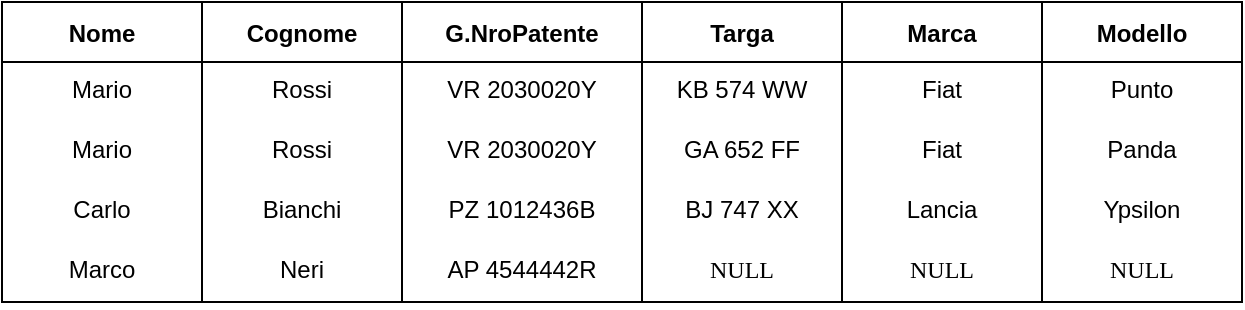 <mxfile version="20.7.4" type="device"><diagram id="n2tzChIhWR2wru7YtLmf" name="Pagina-1"><mxGraphModel dx="819" dy="482" grid="1" gridSize="10" guides="1" tooltips="1" connect="1" arrows="1" fold="1" page="1" pageScale="1" pageWidth="1169" pageHeight="827" math="0" shadow="0"><root><mxCell id="0"/><mxCell id="1" parent="0"/><mxCell id="PKQ20t5gl7po0gBwH-ja-161" value="Nome" style="swimlane;startSize=30;fontStyle=1" parent="1" vertex="1"><mxGeometry x="40" y="80" width="100" height="150" as="geometry"/></mxCell><mxCell id="PKQ20t5gl7po0gBwH-ja-162" value="Mario" style="text;strokeColor=none;fillColor=none;spacingLeft=4;spacingRight=4;overflow=hidden;rotatable=0;points=[[0,0.5],[1,0.5]];portConstraint=eastwest;fontSize=12;align=center;" parent="PKQ20t5gl7po0gBwH-ja-161" vertex="1"><mxGeometry y="30" width="100" height="30" as="geometry"/></mxCell><mxCell id="PKQ20t5gl7po0gBwH-ja-163" value="Mario" style="text;strokeColor=none;fillColor=none;spacingLeft=4;spacingRight=4;overflow=hidden;rotatable=0;points=[[0,0.5],[1,0.5]];portConstraint=eastwest;fontSize=12;align=center;" parent="PKQ20t5gl7po0gBwH-ja-161" vertex="1"><mxGeometry y="60" width="100" height="30" as="geometry"/></mxCell><mxCell id="PKQ20t5gl7po0gBwH-ja-165" value="Carlo" style="text;strokeColor=none;fillColor=none;spacingLeft=4;spacingRight=4;overflow=hidden;rotatable=0;points=[[0,0.5],[1,0.5]];portConstraint=eastwest;fontSize=12;align=center;" parent="PKQ20t5gl7po0gBwH-ja-161" vertex="1"><mxGeometry y="90" width="100" height="30" as="geometry"/></mxCell><mxCell id="PKQ20t5gl7po0gBwH-ja-166" value="Marco" style="text;strokeColor=none;fillColor=none;spacingLeft=4;spacingRight=4;overflow=hidden;rotatable=0;points=[[0,0.5],[1,0.5]];portConstraint=eastwest;fontSize=12;align=center;" parent="PKQ20t5gl7po0gBwH-ja-161" vertex="1"><mxGeometry y="120" width="100" height="30" as="geometry"/></mxCell><mxCell id="PKQ20t5gl7po0gBwH-ja-179" value="G.NroPatente" style="swimlane;startSize=30;fontStyle=1" parent="1" vertex="1"><mxGeometry x="240" y="80" width="120" height="150" as="geometry"/></mxCell><mxCell id="PKQ20t5gl7po0gBwH-ja-180" value="VR 2030020Y" style="text;strokeColor=none;fillColor=none;spacingLeft=4;spacingRight=4;overflow=hidden;rotatable=0;points=[[0,0.5],[1,0.5]];portConstraint=eastwest;fontSize=12;align=center;" parent="PKQ20t5gl7po0gBwH-ja-179" vertex="1"><mxGeometry y="30" width="120" height="30" as="geometry"/></mxCell><mxCell id="PKQ20t5gl7po0gBwH-ja-222" value="VR 2030020Y" style="text;strokeColor=none;fillColor=none;spacingLeft=4;spacingRight=4;overflow=hidden;rotatable=0;points=[[0,0.5],[1,0.5]];portConstraint=eastwest;fontSize=12;align=center;" parent="PKQ20t5gl7po0gBwH-ja-179" vertex="1"><mxGeometry y="60" width="120" height="30" as="geometry"/></mxCell><mxCell id="PKQ20t5gl7po0gBwH-ja-223" value="PZ 1012436B" style="text;strokeColor=none;fillColor=none;spacingLeft=4;spacingRight=4;overflow=hidden;rotatable=0;points=[[0,0.5],[1,0.5]];portConstraint=eastwest;fontSize=12;align=center;" parent="PKQ20t5gl7po0gBwH-ja-179" vertex="1"><mxGeometry y="90" width="120" height="30" as="geometry"/></mxCell><mxCell id="PKQ20t5gl7po0gBwH-ja-224" value="AP 4544442R" style="text;strokeColor=none;fillColor=none;spacingLeft=4;spacingRight=4;overflow=hidden;rotatable=0;points=[[0,0.5],[1,0.5]];portConstraint=eastwest;fontSize=12;align=center;" parent="PKQ20t5gl7po0gBwH-ja-179" vertex="1"><mxGeometry y="120" width="120" height="30" as="geometry"/></mxCell><mxCell id="tePDY9cB7B8-ewXlKzno-25" value="Cognome" style="swimlane;startSize=30;fontStyle=1" vertex="1" parent="1"><mxGeometry x="140" y="80" width="100" height="150" as="geometry"/></mxCell><mxCell id="tePDY9cB7B8-ewXlKzno-26" value="Rossi" style="text;strokeColor=none;fillColor=none;spacingLeft=4;spacingRight=4;overflow=hidden;rotatable=0;points=[[0,0.5],[1,0.5]];portConstraint=eastwest;fontSize=12;align=center;" vertex="1" parent="tePDY9cB7B8-ewXlKzno-25"><mxGeometry y="30" width="100" height="30" as="geometry"/></mxCell><mxCell id="tePDY9cB7B8-ewXlKzno-27" value="Rossi" style="text;strokeColor=none;fillColor=none;spacingLeft=4;spacingRight=4;overflow=hidden;rotatable=0;points=[[0,0.5],[1,0.5]];portConstraint=eastwest;fontSize=12;align=center;" vertex="1" parent="tePDY9cB7B8-ewXlKzno-25"><mxGeometry y="60" width="100" height="30" as="geometry"/></mxCell><mxCell id="tePDY9cB7B8-ewXlKzno-28" value="Bianchi" style="text;strokeColor=none;fillColor=none;spacingLeft=4;spacingRight=4;overflow=hidden;rotatable=0;points=[[0,0.5],[1,0.5]];portConstraint=eastwest;fontSize=12;align=center;" vertex="1" parent="tePDY9cB7B8-ewXlKzno-25"><mxGeometry y="90" width="100" height="30" as="geometry"/></mxCell><mxCell id="tePDY9cB7B8-ewXlKzno-29" value="Neri" style="text;strokeColor=none;fillColor=none;spacingLeft=4;spacingRight=4;overflow=hidden;rotatable=0;points=[[0,0.5],[1,0.5]];portConstraint=eastwest;fontSize=12;align=center;" vertex="1" parent="tePDY9cB7B8-ewXlKzno-25"><mxGeometry y="120" width="100" height="30" as="geometry"/></mxCell><mxCell id="tePDY9cB7B8-ewXlKzno-30" value="Targa" style="swimlane;startSize=30;fontStyle=1" vertex="1" parent="1"><mxGeometry x="360" y="80" width="100" height="150" as="geometry"/></mxCell><mxCell id="tePDY9cB7B8-ewXlKzno-31" value="KB 574 WW" style="text;strokeColor=none;fillColor=none;spacingLeft=4;spacingRight=4;overflow=hidden;rotatable=0;points=[[0,0.5],[1,0.5]];portConstraint=eastwest;fontSize=12;align=center;" vertex="1" parent="tePDY9cB7B8-ewXlKzno-30"><mxGeometry y="30" width="100" height="30" as="geometry"/></mxCell><mxCell id="tePDY9cB7B8-ewXlKzno-32" value="GA 652 FF" style="text;strokeColor=none;fillColor=none;spacingLeft=4;spacingRight=4;overflow=hidden;rotatable=0;points=[[0,0.5],[1,0.5]];portConstraint=eastwest;fontSize=12;align=center;" vertex="1" parent="tePDY9cB7B8-ewXlKzno-30"><mxGeometry y="60" width="100" height="30" as="geometry"/></mxCell><mxCell id="tePDY9cB7B8-ewXlKzno-33" value="BJ 747 XX" style="text;strokeColor=none;fillColor=none;spacingLeft=4;spacingRight=4;overflow=hidden;rotatable=0;points=[[0,0.5],[1,0.5]];portConstraint=eastwest;fontSize=12;align=center;" vertex="1" parent="tePDY9cB7B8-ewXlKzno-30"><mxGeometry y="90" width="100" height="30" as="geometry"/></mxCell><mxCell id="tePDY9cB7B8-ewXlKzno-34" value="NULL" style="text;strokeColor=none;fillColor=none;spacingLeft=4;spacingRight=4;overflow=hidden;rotatable=0;points=[[0,0.5],[1,0.5]];portConstraint=eastwest;fontSize=12;align=center;fontFamily=Times New Roman;" vertex="1" parent="tePDY9cB7B8-ewXlKzno-30"><mxGeometry y="120" width="100" height="30" as="geometry"/></mxCell><mxCell id="tePDY9cB7B8-ewXlKzno-35" value="Marca" style="swimlane;startSize=30;fontStyle=1" vertex="1" parent="1"><mxGeometry x="460" y="80" width="100" height="150" as="geometry"/></mxCell><mxCell id="tePDY9cB7B8-ewXlKzno-36" value="Fiat" style="text;strokeColor=none;fillColor=none;spacingLeft=4;spacingRight=4;overflow=hidden;rotatable=0;points=[[0,0.5],[1,0.5]];portConstraint=eastwest;fontSize=12;align=center;" vertex="1" parent="tePDY9cB7B8-ewXlKzno-35"><mxGeometry y="30" width="100" height="30" as="geometry"/></mxCell><mxCell id="tePDY9cB7B8-ewXlKzno-37" value="Fiat" style="text;strokeColor=none;fillColor=none;spacingLeft=4;spacingRight=4;overflow=hidden;rotatable=0;points=[[0,0.5],[1,0.5]];portConstraint=eastwest;fontSize=12;align=center;" vertex="1" parent="tePDY9cB7B8-ewXlKzno-35"><mxGeometry y="60" width="100" height="30" as="geometry"/></mxCell><mxCell id="tePDY9cB7B8-ewXlKzno-38" value="Lancia" style="text;strokeColor=none;fillColor=none;spacingLeft=4;spacingRight=4;overflow=hidden;rotatable=0;points=[[0,0.5],[1,0.5]];portConstraint=eastwest;fontSize=12;align=center;" vertex="1" parent="tePDY9cB7B8-ewXlKzno-35"><mxGeometry y="90" width="100" height="30" as="geometry"/></mxCell><mxCell id="tePDY9cB7B8-ewXlKzno-39" value="NULL" style="text;strokeColor=none;fillColor=none;spacingLeft=4;spacingRight=4;overflow=hidden;rotatable=0;points=[[0,0.5],[1,0.5]];portConstraint=eastwest;fontSize=12;align=center;fontFamily=Times New Roman;" vertex="1" parent="tePDY9cB7B8-ewXlKzno-35"><mxGeometry y="120" width="100" height="30" as="geometry"/></mxCell><mxCell id="tePDY9cB7B8-ewXlKzno-40" value="Modello" style="swimlane;startSize=30;fontStyle=1" vertex="1" parent="1"><mxGeometry x="560" y="80" width="100" height="150" as="geometry"/></mxCell><mxCell id="tePDY9cB7B8-ewXlKzno-41" value="Punto" style="text;strokeColor=none;fillColor=none;spacingLeft=4;spacingRight=4;overflow=hidden;rotatable=0;points=[[0,0.5],[1,0.5]];portConstraint=eastwest;fontSize=12;align=center;" vertex="1" parent="tePDY9cB7B8-ewXlKzno-40"><mxGeometry y="30" width="100" height="30" as="geometry"/></mxCell><mxCell id="tePDY9cB7B8-ewXlKzno-42" value="Panda" style="text;strokeColor=none;fillColor=none;spacingLeft=4;spacingRight=4;overflow=hidden;rotatable=0;points=[[0,0.5],[1,0.5]];portConstraint=eastwest;fontSize=12;align=center;" vertex="1" parent="tePDY9cB7B8-ewXlKzno-40"><mxGeometry y="60" width="100" height="30" as="geometry"/></mxCell><mxCell id="tePDY9cB7B8-ewXlKzno-43" value="Ypsilon" style="text;strokeColor=none;fillColor=none;spacingLeft=4;spacingRight=4;overflow=hidden;rotatable=0;points=[[0,0.5],[1,0.5]];portConstraint=eastwest;fontSize=12;align=center;" vertex="1" parent="tePDY9cB7B8-ewXlKzno-40"><mxGeometry y="90" width="100" height="30" as="geometry"/></mxCell><mxCell id="tePDY9cB7B8-ewXlKzno-44" value="NULL" style="text;strokeColor=none;fillColor=none;spacingLeft=4;spacingRight=4;overflow=hidden;rotatable=0;points=[[0,0.5],[1,0.5]];portConstraint=eastwest;fontSize=12;align=center;fontFamily=Times New Roman;" vertex="1" parent="tePDY9cB7B8-ewXlKzno-40"><mxGeometry y="120" width="100" height="30" as="geometry"/></mxCell></root></mxGraphModel></diagram></mxfile>